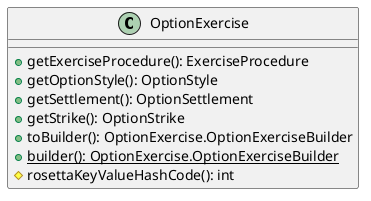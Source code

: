 @startuml

    class OptionExercise [[OptionExercise.html]] {
        +getExerciseProcedure(): ExerciseProcedure
        +getOptionStyle(): OptionStyle
        +getSettlement(): OptionSettlement
        +getStrike(): OptionStrike
        +toBuilder(): OptionExercise.OptionExerciseBuilder
        {static} +builder(): OptionExercise.OptionExerciseBuilder
        #rosettaKeyValueHashCode(): int
    }

@enduml
